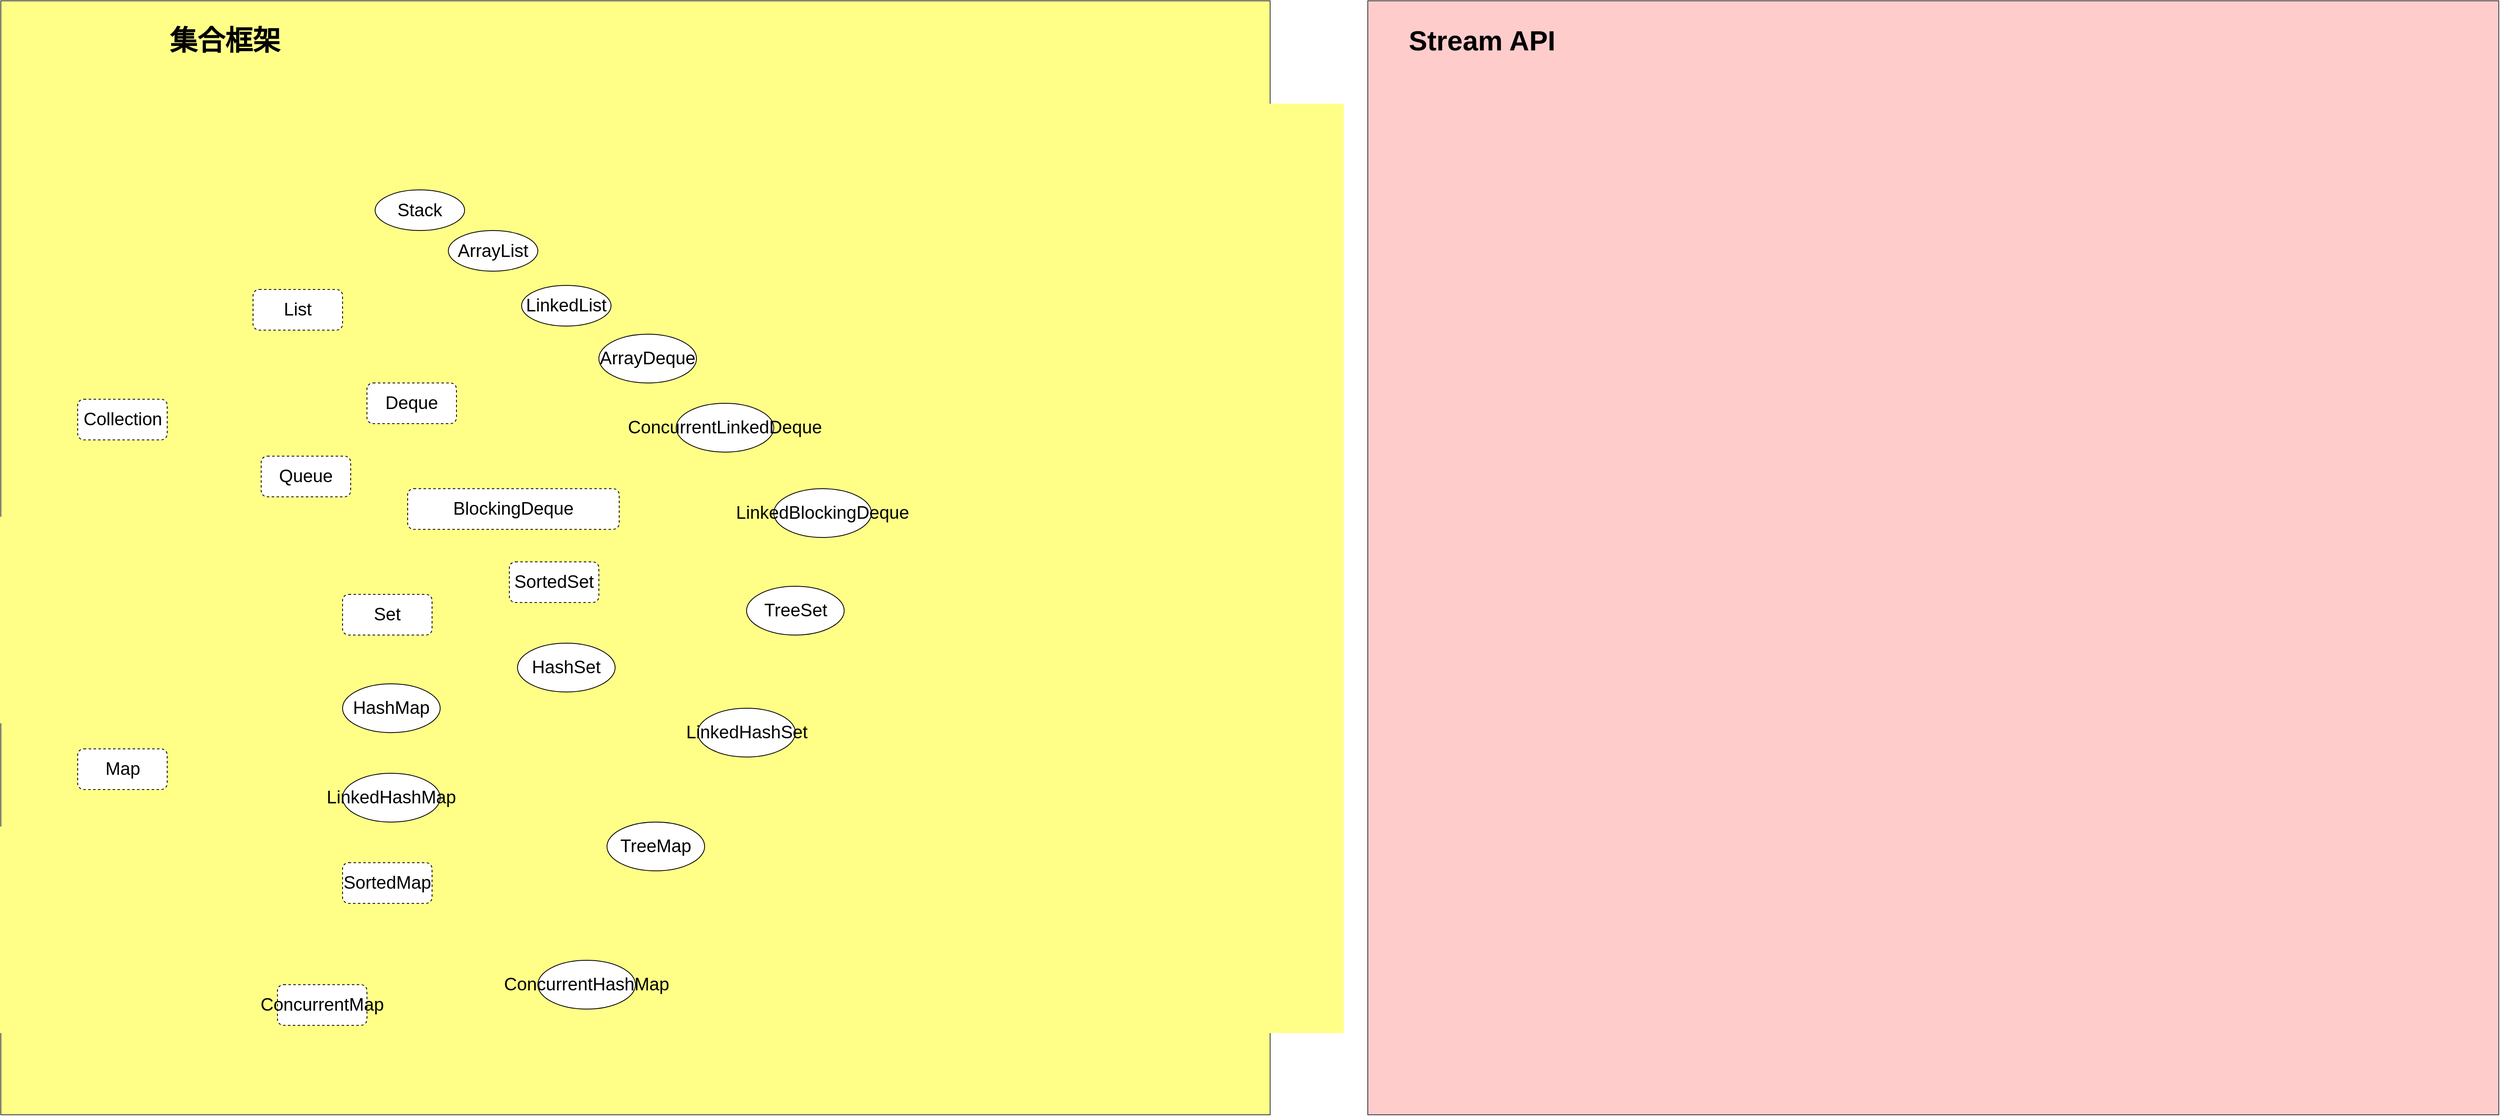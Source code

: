 <mxfile pages="1" version="11.2.5" type="device"><diagram id="Gdm0PAvMZM0Fp_VCXghE" name="Page-1"><mxGraphModel dx="3197" dy="2609" grid="1" gridSize="10" guides="1" tooltips="1" connect="1" arrows="1" fold="1" page="1" pageScale="1" pageWidth="827" pageHeight="1169" math="0" shadow="0"><root><mxCell id="0"/><mxCell id="1" parent="0"/><mxCell id="mtcNogKZjuOq4p2nUwYo-2" value="" style="rounded=0;whiteSpace=wrap;html=1;fontSize=22;fillColor=#ffff88;strokeColor=#36393d;" vertex="1" parent="1"><mxGeometry x="-150" y="-190" width="1560" height="1370" as="geometry"/></mxCell><mxCell id="mtcNogKZjuOq4p2nUwYo-18" value="Collection" style="rounded=1;whiteSpace=wrap;html=1;strokeWidth=1;fontSize=22;fontColor=#000000;shadow=0;dashed=1;" vertex="1" parent="1"><mxGeometry x="-55.5" y="300" width="110" height="50" as="geometry"/></mxCell><mxCell id="mtcNogKZjuOq4p2nUwYo-20" value="List" style="rounded=1;whiteSpace=wrap;html=1;strokeWidth=1;fontSize=22;fontColor=#000000;dashed=1;" vertex="1" parent="1"><mxGeometry x="160" y="165" width="110" height="50" as="geometry"/></mxCell><mxCell id="mtcNogKZjuOq4p2nUwYo-21" value="Queue" style="rounded=1;whiteSpace=wrap;html=1;strokeWidth=1;fontSize=22;fontColor=#000000;dashed=1;" vertex="1" parent="1"><mxGeometry x="170" y="370" width="110" height="50" as="geometry"/></mxCell><mxCell id="mtcNogKZjuOq4p2nUwYo-22" value="Set" style="rounded=1;whiteSpace=wrap;html=1;strokeWidth=1;fontSize=22;fontColor=#000000;dashed=1;" vertex="1" parent="1"><mxGeometry x="270" y="540" width="110" height="50" as="geometry"/></mxCell><mxCell id="mtcNogKZjuOq4p2nUwYo-23" value="Map" style="rounded=1;whiteSpace=wrap;html=1;strokeWidth=1;fontSize=22;fontColor=#000000;dashed=1;" vertex="1" parent="1"><mxGeometry x="-55.5" y="730" width="110" height="50" as="geometry"/></mxCell><mxCell id="mtcNogKZjuOq4p2nUwYo-29" value="BlockingDeque" style="rounded=1;whiteSpace=wrap;html=1;strokeWidth=1;fontSize=22;fontColor=#000000;dashed=1;" vertex="1" parent="1"><mxGeometry x="350" y="410" width="260" height="50" as="geometry"/></mxCell><mxCell id="mtcNogKZjuOq4p2nUwYo-30" value="Stack" style="ellipse;whiteSpace=wrap;html=1;rounded=1;shadow=0;strokeWidth=1;fontSize=22;fontColor=#000000;" vertex="1" parent="1"><mxGeometry x="310" y="42.5" width="110" height="50" as="geometry"/></mxCell><mxCell id="mtcNogKZjuOq4p2nUwYo-31" value="ArrayList" style="ellipse;whiteSpace=wrap;html=1;rounded=1;shadow=0;strokeWidth=1;fontSize=22;fontColor=#000000;" vertex="1" parent="1"><mxGeometry x="400" y="92.5" width="110" height="50" as="geometry"/></mxCell><mxCell id="mtcNogKZjuOq4p2nUwYo-32" value="LinkedList" style="ellipse;whiteSpace=wrap;html=1;rounded=1;shadow=0;strokeWidth=1;fontSize=22;fontColor=#000000;" vertex="1" parent="1"><mxGeometry x="490" y="160" width="110" height="50" as="geometry"/></mxCell><mxCell id="mtcNogKZjuOq4p2nUwYo-33" value="ArrayDeque" style="ellipse;whiteSpace=wrap;html=1;rounded=1;shadow=0;strokeWidth=1;fontSize=22;fontColor=#000000;" vertex="1" parent="1"><mxGeometry x="585" y="220" width="120" height="60" as="geometry"/></mxCell><mxCell id="mtcNogKZjuOq4p2nUwYo-34" value="ConcurrentLinkedDeque" style="ellipse;whiteSpace=wrap;html=1;rounded=1;shadow=0;strokeWidth=1;fontSize=22;fontColor=#000000;" vertex="1" parent="1"><mxGeometry x="680" y="305" width="120" height="60" as="geometry"/></mxCell><mxCell id="mtcNogKZjuOq4p2nUwYo-35" value="LinkedBlockingDeque" style="ellipse;whiteSpace=wrap;html=1;rounded=1;shadow=0;strokeWidth=1;fontSize=22;fontColor=#000000;" vertex="1" parent="1"><mxGeometry x="800" y="410" width="120" height="60" as="geometry"/></mxCell><mxCell id="mtcNogKZjuOq4p2nUwYo-37" value="SortedSet" style="rounded=1;whiteSpace=wrap;html=1;strokeWidth=1;fontSize=22;fontColor=#000000;dashed=1;" vertex="1" parent="1"><mxGeometry x="475" y="500" width="110" height="50" as="geometry"/></mxCell><mxCell id="mtcNogKZjuOq4p2nUwYo-38" value="TreeSet" style="ellipse;whiteSpace=wrap;html=1;rounded=1;shadow=0;strokeWidth=1;fontSize=22;fontColor=#000000;" vertex="1" parent="1"><mxGeometry x="766.5" y="530" width="120" height="60" as="geometry"/></mxCell><mxCell id="mtcNogKZjuOq4p2nUwYo-39" value="HashSet" style="ellipse;whiteSpace=wrap;html=1;rounded=1;shadow=0;strokeWidth=1;fontSize=22;fontColor=#000000;" vertex="1" parent="1"><mxGeometry x="485" y="600" width="120" height="60" as="geometry"/></mxCell><mxCell id="mtcNogKZjuOq4p2nUwYo-40" value="LinkedHashSet" style="ellipse;whiteSpace=wrap;html=1;rounded=1;shadow=0;strokeWidth=1;fontSize=22;fontColor=#000000;" vertex="1" parent="1"><mxGeometry x="706.5" y="680" width="120" height="60" as="geometry"/></mxCell><mxCell id="mtcNogKZjuOq4p2nUwYo-41" value="ConcurrentMap" style="rounded=1;whiteSpace=wrap;html=1;strokeWidth=1;fontSize=22;fontColor=#000000;dashed=1;" vertex="1" parent="1"><mxGeometry x="190" y="1020" width="110" height="50" as="geometry"/></mxCell><mxCell id="mtcNogKZjuOq4p2nUwYo-43" value="SortedMap" style="rounded=1;whiteSpace=wrap;html=1;strokeWidth=1;fontSize=22;fontColor=#000000;dashed=1;" vertex="1" parent="1"><mxGeometry x="270" y="870" width="110" height="50" as="geometry"/></mxCell><mxCell id="mtcNogKZjuOq4p2nUwYo-44" value="ConcurrentHashMap" style="ellipse;whiteSpace=wrap;html=1;rounded=1;shadow=0;strokeWidth=1;fontSize=22;fontColor=#000000;" vertex="1" parent="1"><mxGeometry x="510" y="990" width="120" height="60" as="geometry"/></mxCell><mxCell id="mtcNogKZjuOq4p2nUwYo-45" value="Deque" style="rounded=1;whiteSpace=wrap;html=1;strokeWidth=1;fontSize=22;fontColor=#000000;dashed=1;" vertex="1" parent="1"><mxGeometry x="300" y="280" width="110" height="50" as="geometry"/></mxCell><mxCell id="mtcNogKZjuOq4p2nUwYo-46" value="TreeMap" style="ellipse;whiteSpace=wrap;html=1;rounded=1;shadow=0;strokeWidth=1;fontSize=22;fontColor=#000000;" vertex="1" parent="1"><mxGeometry x="595" y="820" width="120" height="60" as="geometry"/></mxCell><mxCell id="mtcNogKZjuOq4p2nUwYo-47" value="&lt;span style=&quot;font-size: 34px&quot;&gt;&lt;b&gt;集合框架&lt;/b&gt;&lt;/span&gt;" style="text;html=1;resizable=0;autosize=1;align=center;verticalAlign=middle;points=[];fillColor=none;strokeColor=none;rounded=0;shadow=0;dashed=1;fontSize=22;fontColor=#000000;" vertex="1" parent="1"><mxGeometry x="50" y="-161.176" width="150" height="40" as="geometry"/></mxCell><mxCell id="mtcNogKZjuOq4p2nUwYo-48" value="" style="rounded=0;whiteSpace=wrap;html=1;fontSize=22;fillColor=#ffcccc;strokeColor=#36393d;" vertex="1" parent="1"><mxGeometry x="1530" y="-190" width="1390" height="1370" as="geometry"/></mxCell><mxCell id="mtcNogKZjuOq4p2nUwYo-49" value="&lt;span style=&quot;font-size: 34px&quot;&gt;&lt;b&gt;Stream API&lt;/b&gt;&lt;/span&gt;" style="text;html=1;resizable=0;autosize=1;align=center;verticalAlign=middle;points=[];fillColor=none;strokeColor=none;rounded=0;shadow=0;dashed=1;fontSize=22;fontColor=#000000;" vertex="1" parent="1"><mxGeometry x="1570" y="-161.176" width="200" height="40" as="geometry"/></mxCell><mxCell id="mtcNogKZjuOq4p2nUwYo-52" value="HashMap" style="ellipse;whiteSpace=wrap;html=1;rounded=1;shadow=0;strokeWidth=1;fontSize=22;fontColor=#000000;" vertex="1" parent="1"><mxGeometry x="270" y="650" width="120" height="60" as="geometry"/></mxCell><mxCell id="mtcNogKZjuOq4p2nUwYo-53" value="LinkedHashMap" style="ellipse;whiteSpace=wrap;html=1;rounded=1;shadow=0;strokeWidth=1;fontSize=22;fontColor=#000000;" vertex="1" parent="1"><mxGeometry x="270" y="760" width="120" height="60" as="geometry"/></mxCell></root></mxGraphModel></diagram></mxfile>